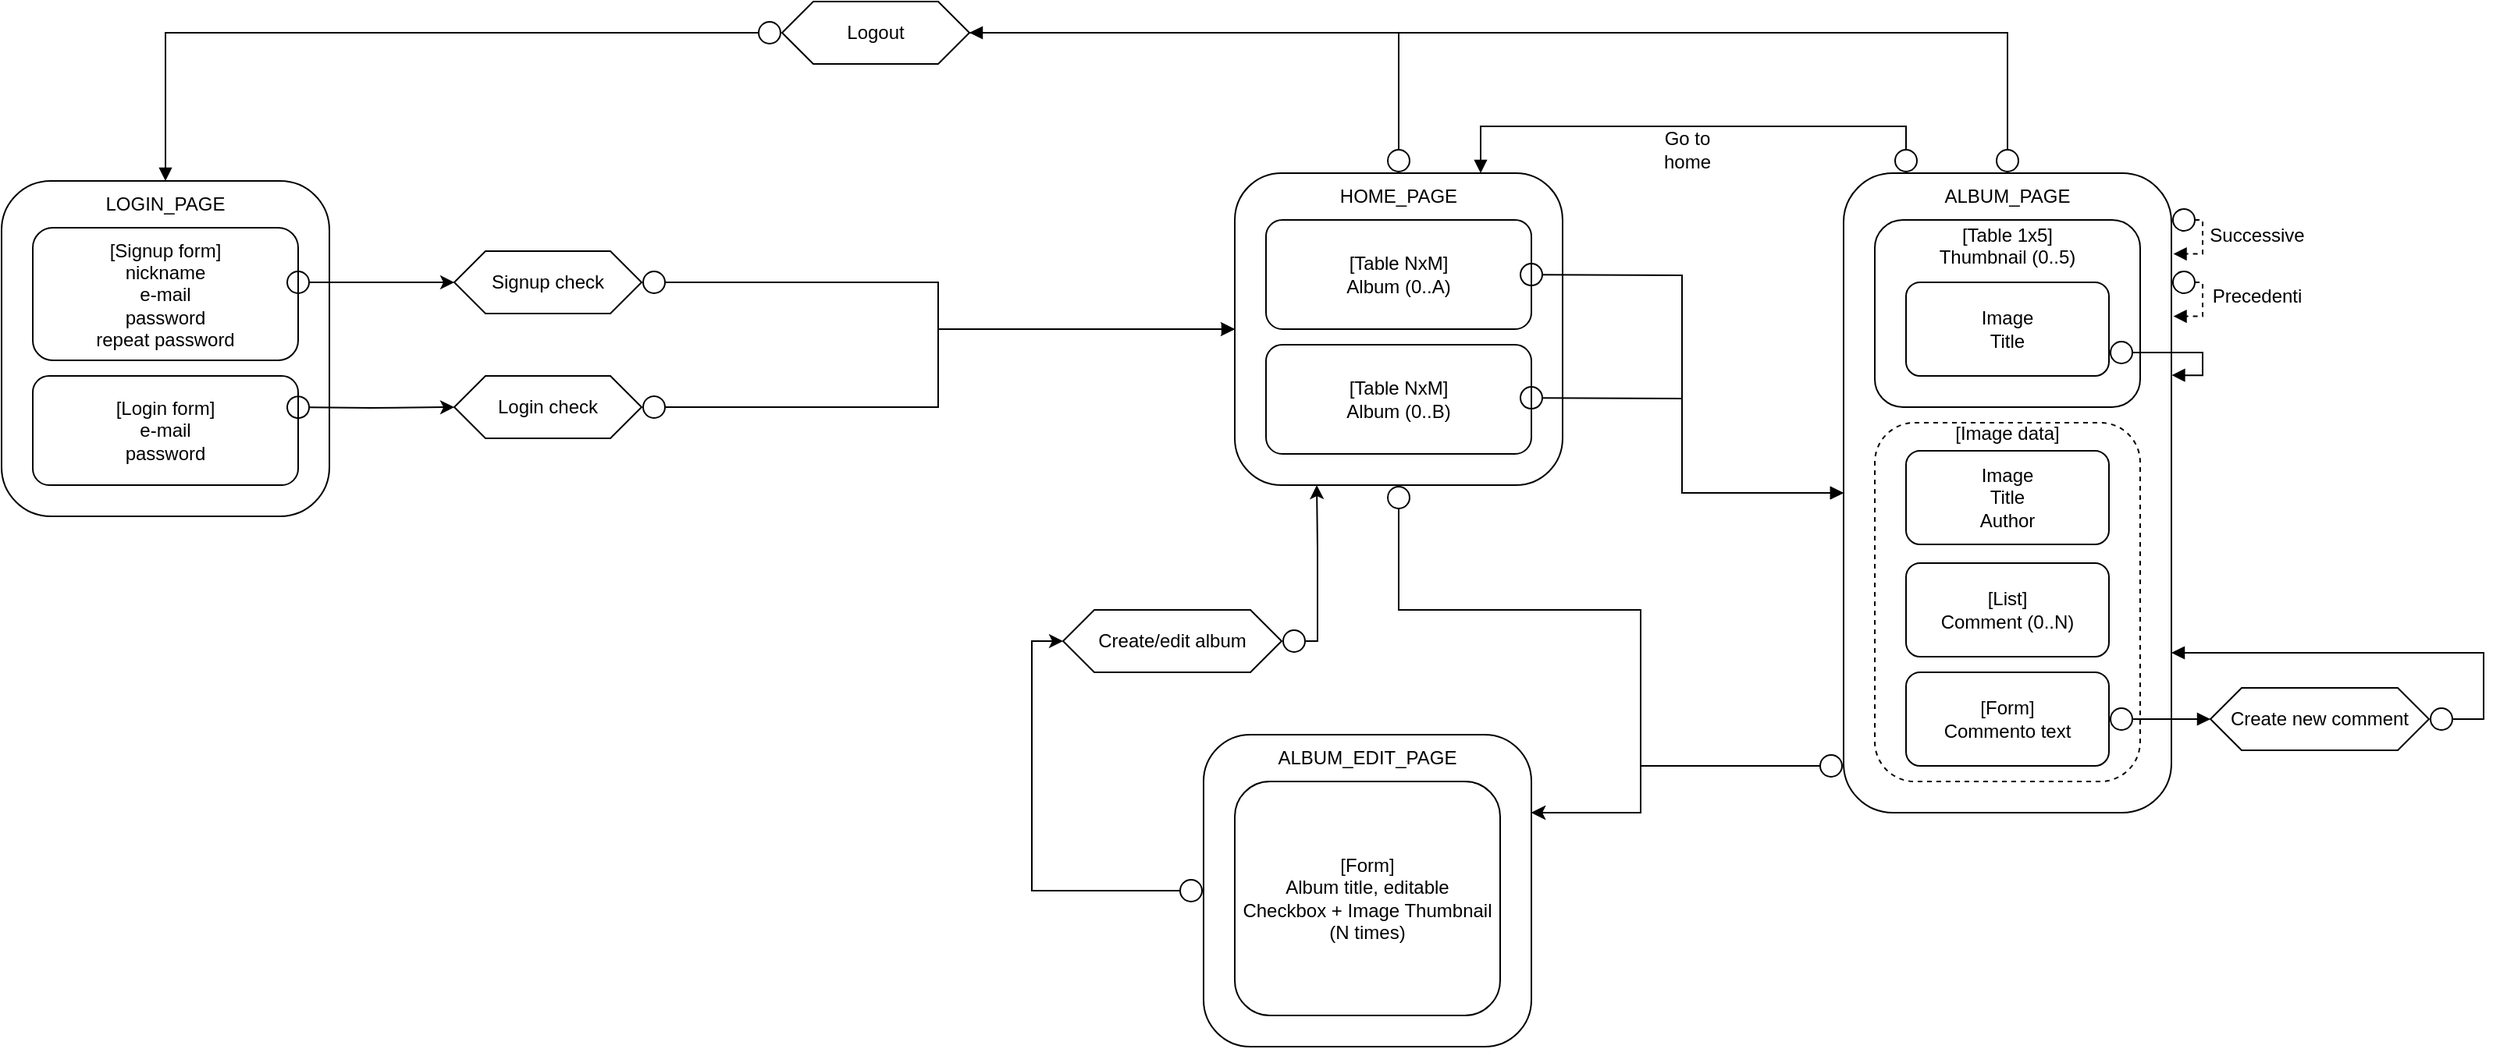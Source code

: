 <mxfile version="18.0.6" type="device"><diagram name="Page-1" id="b520641d-4fe3-3701-9064-5fc419738815"><mxGraphModel dx="1887" dy="1165" grid="1" gridSize="10" guides="1" tooltips="1" connect="1" arrows="1" fold="1" page="1" pageScale="1" pageWidth="1169" pageHeight="827" background="#ffffff" math="0" shadow="0"><root><mxCell id="0"/><mxCell id="1" parent="0"/><mxCell id="tA7xQBiXmkoUzAWX-g8d-11" style="edgeStyle=orthogonalEdgeStyle;rounded=0;orthogonalLoop=1;jettySize=auto;html=1;entryX=0;entryY=0.5;entryDx=0;entryDy=0;exitX=1;exitY=0.5;exitDx=0;exitDy=0;startArrow=circle;startFill=0;" parent="1" source="tA7xQBiXmkoUzAWX-g8d-19" target="tA7xQBiXmkoUzAWX-g8d-28" edge="1"><mxGeometry relative="1" as="geometry"><mxPoint x="680" y="350.864" as="targetPoint"/></mxGeometry></mxCell><mxCell id="tA7xQBiXmkoUzAWX-g8d-19" value="Login check" style="shape=hexagon;perimeter=hexagonPerimeter2;whiteSpace=wrap;html=1;fixedSize=1;strokeColor=default;" parent="1" vertex="1"><mxGeometry x="480" y="290" width="120" height="40" as="geometry"/></mxCell><mxCell id="jkKR9sNIjVhCgQwLtrIo-10" style="edgeStyle=orthogonalEdgeStyle;rounded=0;orthogonalLoop=1;jettySize=auto;html=1;startArrow=circle;startFill=0;entryX=1;entryY=0.25;entryDx=0;entryDy=0;" edge="1" parent="1" source="tA7xQBiXmkoUzAWX-g8d-28" target="jkKR9sNIjVhCgQwLtrIo-1"><mxGeometry relative="1" as="geometry"><mxPoint x="1070" y="500" as="targetPoint"/><Array as="points"><mxPoint x="1085" y="440"/><mxPoint x="1240" y="440"/><mxPoint x="1240" y="570"/></Array></mxGeometry></mxCell><mxCell id="tA7xQBiXmkoUzAWX-g8d-28" value="" style="rounded=1;whiteSpace=wrap;html=1;strokeColor=default;" parent="1" vertex="1"><mxGeometry x="980" y="160" width="210" height="200" as="geometry"/></mxCell><mxCell id="tA7xQBiXmkoUzAWX-g8d-29" value="&lt;span&gt;[Table NxM]&lt;/span&gt;&lt;br&gt;&lt;span&gt;Album (0..A)&lt;/span&gt;" style="rounded=1;whiteSpace=wrap;html=1;strokeColor=default;" parent="1" vertex="1"><mxGeometry x="1000" y="190" width="170" height="70" as="geometry"/></mxCell><mxCell id="tA7xQBiXmkoUzAWX-g8d-36" style="edgeStyle=orthogonalEdgeStyle;rounded=0;orthogonalLoop=1;jettySize=auto;html=1;endArrow=block;endFill=1;startArrow=circle;startFill=0;entryX=0;entryY=0.5;entryDx=0;entryDy=0;" parent="1" target="tA7xQBiXmkoUzAWX-g8d-32" edge="1"><mxGeometry relative="1" as="geometry"><mxPoint x="1230" y="350" as="targetPoint"/><mxPoint x="1162" y="225" as="sourcePoint"/><Array as="points"/></mxGeometry></mxCell><mxCell id="tA7xQBiXmkoUzAWX-g8d-89" style="edgeStyle=orthogonalEdgeStyle;rounded=0;orthogonalLoop=1;jettySize=auto;html=1;entryX=1;entryY=0.75;entryDx=0;entryDy=0;startArrow=circle;startFill=0;endArrow=block;endFill=1;strokeColor=#000000;" parent="1" source="tA7xQBiXmkoUzAWX-g8d-30" target="tA7xQBiXmkoUzAWX-g8d-87" edge="1"><mxGeometry relative="1" as="geometry"><Array as="points"><mxPoint x="1085" y="70"/><mxPoint x="801" y="70"/></Array></mxGeometry></mxCell><mxCell id="tA7xQBiXmkoUzAWX-g8d-30" value="HOME_PAGE" style="text;html=1;strokeColor=none;fillColor=none;align=center;verticalAlign=middle;whiteSpace=wrap;rounded=0;" parent="1" vertex="1"><mxGeometry x="980" y="160" width="210" height="30" as="geometry"/></mxCell><mxCell id="tA7xQBiXmkoUzAWX-g8d-31" value="&lt;span&gt;[Table NxM]&lt;/span&gt;&lt;br&gt;&lt;span&gt;Album (0..B)&lt;/span&gt;" style="rounded=1;whiteSpace=wrap;html=1;strokeColor=default;" parent="1" vertex="1"><mxGeometry x="1000" y="270" width="170" height="70" as="geometry"/></mxCell><mxCell id="tA7xQBiXmkoUzAWX-g8d-47" style="edgeStyle=orthogonalEdgeStyle;rounded=0;orthogonalLoop=1;jettySize=auto;html=1;exitX=1;exitY=0.25;exitDx=0;exitDy=0;startArrow=circle;startFill=0;endArrow=block;endFill=1;strokeColor=#000000;entryX=1.006;entryY=0.359;entryDx=0;entryDy=0;entryPerimeter=0;dashed=1;" parent="1" edge="1"><mxGeometry relative="1" as="geometry"><mxPoint x="1581.26" y="211.8" as="targetPoint"/><mxPoint x="1580" y="190.0" as="sourcePoint"/><Array as="points"><mxPoint x="1600" y="190"/><mxPoint x="1600" y="212"/></Array></mxGeometry></mxCell><mxCell id="jkKR9sNIjVhCgQwLtrIo-12" style="edgeStyle=orthogonalEdgeStyle;rounded=0;orthogonalLoop=1;jettySize=auto;html=1;entryX=1;entryY=0.25;entryDx=0;entryDy=0;startArrow=circle;startFill=0;" edge="1" parent="1" source="tA7xQBiXmkoUzAWX-g8d-32" target="jkKR9sNIjVhCgQwLtrIo-1"><mxGeometry relative="1" as="geometry"><Array as="points"><mxPoint x="1240" y="540"/><mxPoint x="1240" y="570"/></Array></mxGeometry></mxCell><mxCell id="tA7xQBiXmkoUzAWX-g8d-32" value="" style="rounded=1;whiteSpace=wrap;html=1;strokeColor=default;" parent="1" vertex="1"><mxGeometry x="1370" y="160" width="210" height="410" as="geometry"/></mxCell><mxCell id="tA7xQBiXmkoUzAWX-g8d-33" value="&lt;span&gt;[Table 1x5]&lt;/span&gt;&lt;br&gt;&lt;span&gt;Thumbnail (0..5)&lt;br&gt;&lt;br&gt;&lt;br&gt;&lt;br&gt;&lt;br&gt;&lt;br&gt;&lt;br&gt;&lt;/span&gt;" style="rounded=1;whiteSpace=wrap;html=1;strokeColor=default;" parent="1" vertex="1"><mxGeometry x="1390" y="190" width="170" height="120" as="geometry"/></mxCell><mxCell id="tA7xQBiXmkoUzAWX-g8d-81" style="edgeStyle=orthogonalEdgeStyle;rounded=0;orthogonalLoop=1;jettySize=auto;html=1;entryX=0.75;entryY=0;entryDx=0;entryDy=0;startArrow=circle;startFill=0;endArrow=block;endFill=1;strokeColor=#000000;" parent="1" source="tA7xQBiXmkoUzAWX-g8d-34" target="tA7xQBiXmkoUzAWX-g8d-30" edge="1"><mxGeometry relative="1" as="geometry"><Array as="points"><mxPoint x="1410" y="130"/><mxPoint x="1138" y="130"/></Array></mxGeometry></mxCell><mxCell id="tA7xQBiXmkoUzAWX-g8d-88" style="edgeStyle=orthogonalEdgeStyle;rounded=0;orthogonalLoop=1;jettySize=auto;html=1;entryX=1;entryY=0.5;entryDx=0;entryDy=0;startArrow=circle;startFill=0;endArrow=block;endFill=1;strokeColor=#000000;" parent="1" source="tA7xQBiXmkoUzAWX-g8d-34" target="tA7xQBiXmkoUzAWX-g8d-87" edge="1"><mxGeometry relative="1" as="geometry"><Array as="points"><mxPoint x="1475" y="70"/></Array></mxGeometry></mxCell><mxCell id="tA7xQBiXmkoUzAWX-g8d-34" value="ALBUM_PAGE" style="text;html=1;strokeColor=none;fillColor=none;align=center;verticalAlign=middle;whiteSpace=wrap;rounded=0;" parent="1" vertex="1"><mxGeometry x="1370" y="160" width="210" height="30" as="geometry"/></mxCell><mxCell id="tA7xQBiXmkoUzAWX-g8d-37" style="edgeStyle=orthogonalEdgeStyle;rounded=0;orthogonalLoop=1;jettySize=auto;html=1;endArrow=block;endFill=1;startArrow=circle;startFill=0;entryX=0;entryY=0.5;entryDx=0;entryDy=0;" parent="1" target="tA7xQBiXmkoUzAWX-g8d-32" edge="1"><mxGeometry relative="1" as="geometry"><mxPoint x="1370" y="339" as="targetPoint"/><mxPoint x="1162" y="304" as="sourcePoint"/><Array as="points"/></mxGeometry></mxCell><mxCell id="tA7xQBiXmkoUzAWX-g8d-75" style="edgeStyle=orthogonalEdgeStyle;rounded=0;orthogonalLoop=1;jettySize=auto;html=1;entryX=1.001;entryY=0.316;entryDx=0;entryDy=0;entryPerimeter=0;startArrow=circle;startFill=0;endArrow=block;endFill=1;strokeColor=#000000;exitX=1;exitY=0.75;exitDx=0;exitDy=0;" parent="1" source="tA7xQBiXmkoUzAWX-g8d-38" target="tA7xQBiXmkoUzAWX-g8d-32" edge="1"><mxGeometry relative="1" as="geometry"><Array as="points"><mxPoint x="1600" y="275"/><mxPoint x="1600" y="290"/></Array></mxGeometry></mxCell><mxCell id="tA7xQBiXmkoUzAWX-g8d-38" value="Image&lt;br&gt;Title" style="rounded=1;whiteSpace=wrap;html=1;strokeColor=default;" parent="1" vertex="1"><mxGeometry x="1410" y="230" width="130" height="60" as="geometry"/></mxCell><mxCell id="tA7xQBiXmkoUzAWX-g8d-51" value="Successive" style="text;html=1;strokeColor=none;fillColor=none;align=center;verticalAlign=middle;whiteSpace=wrap;rounded=0;" parent="1" vertex="1"><mxGeometry x="1605" y="190" width="60" height="20" as="geometry"/></mxCell><mxCell id="tA7xQBiXmkoUzAWX-g8d-52" value="Precedenti" style="text;html=1;strokeColor=none;fillColor=none;align=center;verticalAlign=middle;whiteSpace=wrap;rounded=0;" parent="1" vertex="1"><mxGeometry x="1605" y="229" width="60" height="20" as="geometry"/></mxCell><mxCell id="tA7xQBiXmkoUzAWX-g8d-92" style="edgeStyle=orthogonalEdgeStyle;rounded=0;orthogonalLoop=1;jettySize=auto;html=1;entryX=0;entryY=0.5;entryDx=0;entryDy=0;startArrow=circle;startFill=0;endArrow=block;endFill=1;strokeColor=#000000;" parent="1" source="tA7xQBiXmkoUzAWX-g8d-54" target="tA7xQBiXmkoUzAWX-g8d-28" edge="1"><mxGeometry relative="1" as="geometry"/></mxCell><mxCell id="tA7xQBiXmkoUzAWX-g8d-54" value="Signup check" style="shape=hexagon;perimeter=hexagonPerimeter2;whiteSpace=wrap;html=1;fixedSize=1;strokeColor=default;" parent="1" vertex="1"><mxGeometry x="480" y="210" width="120" height="40" as="geometry"/></mxCell><mxCell id="tA7xQBiXmkoUzAWX-g8d-55" value="" style="rounded=1;whiteSpace=wrap;html=1;strokeColor=default;" parent="1" vertex="1"><mxGeometry x="190" y="165" width="210" height="215" as="geometry"/></mxCell><mxCell id="tA7xQBiXmkoUzAWX-g8d-56" value="[Signup form]&lt;br&gt;nickname&lt;br&gt;e-mail&lt;br&gt;password&lt;br&gt;repeat password" style="rounded=1;whiteSpace=wrap;html=1;strokeColor=default;" parent="1" vertex="1"><mxGeometry x="210" y="195" width="170" height="85" as="geometry"/></mxCell><mxCell id="tA7xQBiXmkoUzAWX-g8d-57" value="LOGIN_PAGE" style="text;html=1;strokeColor=none;fillColor=none;align=center;verticalAlign=middle;whiteSpace=wrap;rounded=0;" parent="1" vertex="1"><mxGeometry x="190" y="165" width="210" height="30" as="geometry"/></mxCell><mxCell id="tA7xQBiXmkoUzAWX-g8d-58" value="[Login form]&lt;br&gt;e-mail&lt;br&gt;password" style="rounded=1;whiteSpace=wrap;html=1;strokeColor=default;" parent="1" vertex="1"><mxGeometry x="210" y="290" width="170" height="70" as="geometry"/></mxCell><mxCell id="tA7xQBiXmkoUzAWX-g8d-13" style="edgeStyle=orthogonalEdgeStyle;rounded=0;orthogonalLoop=1;jettySize=auto;html=1;startArrow=circle;startFill=0;" parent="1" target="tA7xQBiXmkoUzAWX-g8d-19" edge="1"><mxGeometry relative="1" as="geometry"><mxPoint x="372" y="310" as="sourcePoint"/><Array as="points"/></mxGeometry></mxCell><mxCell id="tA7xQBiXmkoUzAWX-g8d-59" style="edgeStyle=orthogonalEdgeStyle;rounded=0;orthogonalLoop=1;jettySize=auto;html=1;startArrow=circle;startFill=0;entryX=0;entryY=0.5;entryDx=0;entryDy=0;" parent="1" target="tA7xQBiXmkoUzAWX-g8d-54" edge="1"><mxGeometry relative="1" as="geometry"><mxPoint x="372" y="230" as="sourcePoint"/><mxPoint x="480" y="229" as="targetPoint"/><Array as="points"><mxPoint x="450" y="230"/><mxPoint x="450" y="230"/></Array></mxGeometry></mxCell><mxCell id="tA7xQBiXmkoUzAWX-g8d-69" style="edgeStyle=orthogonalEdgeStyle;rounded=0;orthogonalLoop=1;jettySize=auto;html=1;exitX=1;exitY=0.25;exitDx=0;exitDy=0;startArrow=circle;startFill=0;endArrow=block;endFill=1;strokeColor=#000000;entryX=1.006;entryY=0.359;entryDx=0;entryDy=0;entryPerimeter=0;dashed=1;" parent="1" edge="1"><mxGeometry relative="1" as="geometry"><mxPoint x="1581.26" y="251.8" as="targetPoint"/><mxPoint x="1580" y="230.0" as="sourcePoint"/><Array as="points"><mxPoint x="1600" y="230"/><mxPoint x="1600" y="252"/></Array></mxGeometry></mxCell><mxCell id="tA7xQBiXmkoUzAWX-g8d-70" value="&lt;span&gt;[Image data]&lt;br&gt;&lt;br&gt;&lt;br&gt;&lt;br&gt;&lt;br&gt;&lt;br&gt;&lt;br&gt;&lt;br&gt;&lt;br&gt;&lt;br&gt;&lt;br&gt;&lt;br&gt;&lt;br&gt;&lt;br&gt;&lt;br&gt;&lt;br&gt;&lt;/span&gt;" style="rounded=1;whiteSpace=wrap;html=1;strokeColor=default;dashed=1;" parent="1" vertex="1"><mxGeometry x="1390" y="320" width="170" height="230" as="geometry"/></mxCell><mxCell id="tA7xQBiXmkoUzAWX-g8d-71" value="Image&lt;br&gt;Title&lt;br&gt;Author" style="rounded=1;whiteSpace=wrap;html=1;strokeColor=default;" parent="1" vertex="1"><mxGeometry x="1410" y="338" width="130" height="60" as="geometry"/></mxCell><mxCell id="tA7xQBiXmkoUzAWX-g8d-72" value="[List]&lt;br&gt;Comment (0..N)" style="rounded=1;whiteSpace=wrap;html=1;strokeColor=default;" parent="1" vertex="1"><mxGeometry x="1410" y="410" width="130" height="60" as="geometry"/></mxCell><mxCell id="tA7xQBiXmkoUzAWX-g8d-79" style="edgeStyle=orthogonalEdgeStyle;rounded=0;orthogonalLoop=1;jettySize=auto;html=1;entryX=0;entryY=0.5;entryDx=0;entryDy=0;startArrow=circle;startFill=0;endArrow=block;endFill=1;strokeColor=#000000;" parent="1" source="tA7xQBiXmkoUzAWX-g8d-73" target="tA7xQBiXmkoUzAWX-g8d-77" edge="1"><mxGeometry relative="1" as="geometry"/></mxCell><mxCell id="tA7xQBiXmkoUzAWX-g8d-73" value="[Form]&lt;br&gt;Commento text" style="rounded=1;whiteSpace=wrap;html=1;strokeColor=default;" parent="1" vertex="1"><mxGeometry x="1410" y="480" width="130" height="60" as="geometry"/></mxCell><mxCell id="tA7xQBiXmkoUzAWX-g8d-80" style="edgeStyle=orthogonalEdgeStyle;rounded=0;orthogonalLoop=1;jettySize=auto;html=1;entryX=1;entryY=0.75;entryDx=0;entryDy=0;startArrow=circle;startFill=0;endArrow=block;endFill=1;strokeColor=#000000;" parent="1" source="tA7xQBiXmkoUzAWX-g8d-77" target="tA7xQBiXmkoUzAWX-g8d-32" edge="1"><mxGeometry relative="1" as="geometry"><Array as="points"><mxPoint x="1780" y="510"/><mxPoint x="1780" y="468"/></Array></mxGeometry></mxCell><mxCell id="tA7xQBiXmkoUzAWX-g8d-77" value="Create new comment" style="shape=hexagon;perimeter=hexagonPerimeter2;whiteSpace=wrap;html=1;fixedSize=1;strokeColor=default;" parent="1" vertex="1"><mxGeometry x="1605" y="490" width="140" height="40" as="geometry"/></mxCell><mxCell id="tA7xQBiXmkoUzAWX-g8d-85" value="Go to home" style="text;html=1;strokeColor=none;fillColor=none;align=center;verticalAlign=middle;whiteSpace=wrap;rounded=0;dashed=1;" parent="1" vertex="1"><mxGeometry x="1240" y="130" width="60" height="30" as="geometry"/></mxCell><mxCell id="tA7xQBiXmkoUzAWX-g8d-91" style="edgeStyle=orthogonalEdgeStyle;rounded=0;orthogonalLoop=1;jettySize=auto;html=1;startArrow=circle;startFill=0;endArrow=block;endFill=1;strokeColor=#000000;" parent="1" source="tA7xQBiXmkoUzAWX-g8d-87" target="tA7xQBiXmkoUzAWX-g8d-55" edge="1"><mxGeometry relative="1" as="geometry"/></mxCell><mxCell id="tA7xQBiXmkoUzAWX-g8d-87" value="Logout" style="shape=hexagon;perimeter=hexagonPerimeter2;whiteSpace=wrap;html=1;fixedSize=1;strokeColor=default;" parent="1" vertex="1"><mxGeometry x="690" y="50" width="120" height="40" as="geometry"/></mxCell><mxCell id="jkKR9sNIjVhCgQwLtrIo-1" value="" style="rounded=1;whiteSpace=wrap;html=1;strokeColor=default;" vertex="1" parent="1"><mxGeometry x="960" y="520" width="210" height="200" as="geometry"/></mxCell><mxCell id="jkKR9sNIjVhCgQwLtrIo-3" value="ALBUM_EDIT_PAGE" style="text;html=1;strokeColor=none;fillColor=none;align=center;verticalAlign=middle;whiteSpace=wrap;rounded=0;" vertex="1" parent="1"><mxGeometry x="960" y="520" width="210" height="30" as="geometry"/></mxCell><mxCell id="jkKR9sNIjVhCgQwLtrIo-5" style="edgeStyle=orthogonalEdgeStyle;rounded=0;orthogonalLoop=1;jettySize=auto;html=1;startArrow=circle;startFill=0;exitX=0;exitY=0.5;exitDx=0;exitDy=0;entryX=0;entryY=0.5;entryDx=0;entryDy=0;" edge="1" parent="1" source="jkKR9sNIjVhCgQwLtrIo-1" target="jkKR9sNIjVhCgQwLtrIo-7"><mxGeometry relative="1" as="geometry"><Array as="points"><mxPoint x="850" y="620"/><mxPoint x="850" y="460"/></Array></mxGeometry></mxCell><mxCell id="jkKR9sNIjVhCgQwLtrIo-4" value="&lt;span&gt;[Form]&lt;br&gt;&lt;/span&gt;Album title, editable&lt;br&gt;&lt;span&gt;Checkbox + Image Thumbnail (N times)&lt;/span&gt;" style="rounded=1;whiteSpace=wrap;html=1;strokeColor=default;" vertex="1" parent="1"><mxGeometry x="980" y="550" width="170" height="150" as="geometry"/></mxCell><mxCell id="jkKR9sNIjVhCgQwLtrIo-8" style="edgeStyle=orthogonalEdgeStyle;rounded=0;orthogonalLoop=1;jettySize=auto;html=1;entryX=0.25;entryY=1;entryDx=0;entryDy=0;startArrow=circle;startFill=0;" edge="1" parent="1" source="jkKR9sNIjVhCgQwLtrIo-7" target="tA7xQBiXmkoUzAWX-g8d-28"><mxGeometry relative="1" as="geometry"><Array as="points"><mxPoint x="1033" y="460"/><mxPoint x="1033" y="400"/></Array></mxGeometry></mxCell><mxCell id="jkKR9sNIjVhCgQwLtrIo-7" value="Create/edit album" style="shape=hexagon;perimeter=hexagonPerimeter2;whiteSpace=wrap;html=1;fixedSize=1;strokeColor=default;" vertex="1" parent="1"><mxGeometry x="870" y="440" width="140" height="40" as="geometry"/></mxCell></root></mxGraphModel></diagram></mxfile>